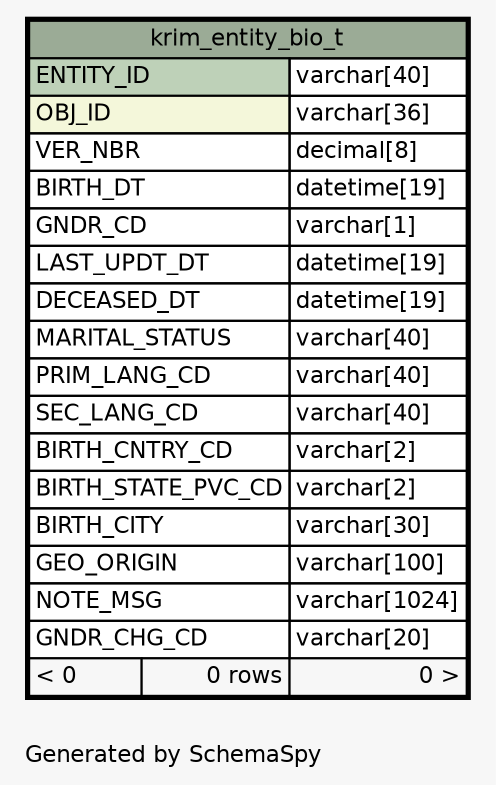 // dot 2.28.0 on Mac OS X 10.7.2
// SchemaSpy rev 590
digraph "oneDegreeRelationshipsDiagram" {
  graph [
    rankdir="RL"
    bgcolor="#f7f7f7"
    label="\nGenerated by SchemaSpy"
    labeljust="l"
    nodesep="0.18"
    ranksep="0.46"
    fontname="Helvetica"
    fontsize="11"
  ];
  node [
    fontname="Helvetica"
    fontsize="11"
    shape="plaintext"
  ];
  edge [
    arrowsize="0.8"
  ];
  "krim_entity_bio_t" [
    label=<
    <TABLE BORDER="2" CELLBORDER="1" CELLSPACING="0" BGCOLOR="#ffffff">
      <TR><TD COLSPAN="3" BGCOLOR="#9bab96" ALIGN="CENTER">krim_entity_bio_t</TD></TR>
      <TR><TD PORT="ENTITY_ID" COLSPAN="2" BGCOLOR="#bed1b8" ALIGN="LEFT">ENTITY_ID</TD><TD PORT="ENTITY_ID.type" ALIGN="LEFT">varchar[40]</TD></TR>
      <TR><TD PORT="OBJ_ID" COLSPAN="2" BGCOLOR="#f4f7da" ALIGN="LEFT">OBJ_ID</TD><TD PORT="OBJ_ID.type" ALIGN="LEFT">varchar[36]</TD></TR>
      <TR><TD PORT="VER_NBR" COLSPAN="2" ALIGN="LEFT">VER_NBR</TD><TD PORT="VER_NBR.type" ALIGN="LEFT">decimal[8]</TD></TR>
      <TR><TD PORT="BIRTH_DT" COLSPAN="2" ALIGN="LEFT">BIRTH_DT</TD><TD PORT="BIRTH_DT.type" ALIGN="LEFT">datetime[19]</TD></TR>
      <TR><TD PORT="GNDR_CD" COLSPAN="2" ALIGN="LEFT">GNDR_CD</TD><TD PORT="GNDR_CD.type" ALIGN="LEFT">varchar[1]</TD></TR>
      <TR><TD PORT="LAST_UPDT_DT" COLSPAN="2" ALIGN="LEFT">LAST_UPDT_DT</TD><TD PORT="LAST_UPDT_DT.type" ALIGN="LEFT">datetime[19]</TD></TR>
      <TR><TD PORT="DECEASED_DT" COLSPAN="2" ALIGN="LEFT">DECEASED_DT</TD><TD PORT="DECEASED_DT.type" ALIGN="LEFT">datetime[19]</TD></TR>
      <TR><TD PORT="MARITAL_STATUS" COLSPAN="2" ALIGN="LEFT">MARITAL_STATUS</TD><TD PORT="MARITAL_STATUS.type" ALIGN="LEFT">varchar[40]</TD></TR>
      <TR><TD PORT="PRIM_LANG_CD" COLSPAN="2" ALIGN="LEFT">PRIM_LANG_CD</TD><TD PORT="PRIM_LANG_CD.type" ALIGN="LEFT">varchar[40]</TD></TR>
      <TR><TD PORT="SEC_LANG_CD" COLSPAN="2" ALIGN="LEFT">SEC_LANG_CD</TD><TD PORT="SEC_LANG_CD.type" ALIGN="LEFT">varchar[40]</TD></TR>
      <TR><TD PORT="BIRTH_CNTRY_CD" COLSPAN="2" ALIGN="LEFT">BIRTH_CNTRY_CD</TD><TD PORT="BIRTH_CNTRY_CD.type" ALIGN="LEFT">varchar[2]</TD></TR>
      <TR><TD PORT="BIRTH_STATE_PVC_CD" COLSPAN="2" ALIGN="LEFT">BIRTH_STATE_PVC_CD</TD><TD PORT="BIRTH_STATE_PVC_CD.type" ALIGN="LEFT">varchar[2]</TD></TR>
      <TR><TD PORT="BIRTH_CITY" COLSPAN="2" ALIGN="LEFT">BIRTH_CITY</TD><TD PORT="BIRTH_CITY.type" ALIGN="LEFT">varchar[30]</TD></TR>
      <TR><TD PORT="GEO_ORIGIN" COLSPAN="2" ALIGN="LEFT">GEO_ORIGIN</TD><TD PORT="GEO_ORIGIN.type" ALIGN="LEFT">varchar[100]</TD></TR>
      <TR><TD PORT="NOTE_MSG" COLSPAN="2" ALIGN="LEFT">NOTE_MSG</TD><TD PORT="NOTE_MSG.type" ALIGN="LEFT">varchar[1024]</TD></TR>
      <TR><TD PORT="GNDR_CHG_CD" COLSPAN="2" ALIGN="LEFT">GNDR_CHG_CD</TD><TD PORT="GNDR_CHG_CD.type" ALIGN="LEFT">varchar[20]</TD></TR>
      <TR><TD ALIGN="LEFT" BGCOLOR="#f7f7f7">&lt; 0</TD><TD ALIGN="RIGHT" BGCOLOR="#f7f7f7">0 rows</TD><TD ALIGN="RIGHT" BGCOLOR="#f7f7f7">0 &gt;</TD></TR>
    </TABLE>>
    URL="krim_entity_bio_t.html"
    tooltip="krim_entity_bio_t"
  ];
}
